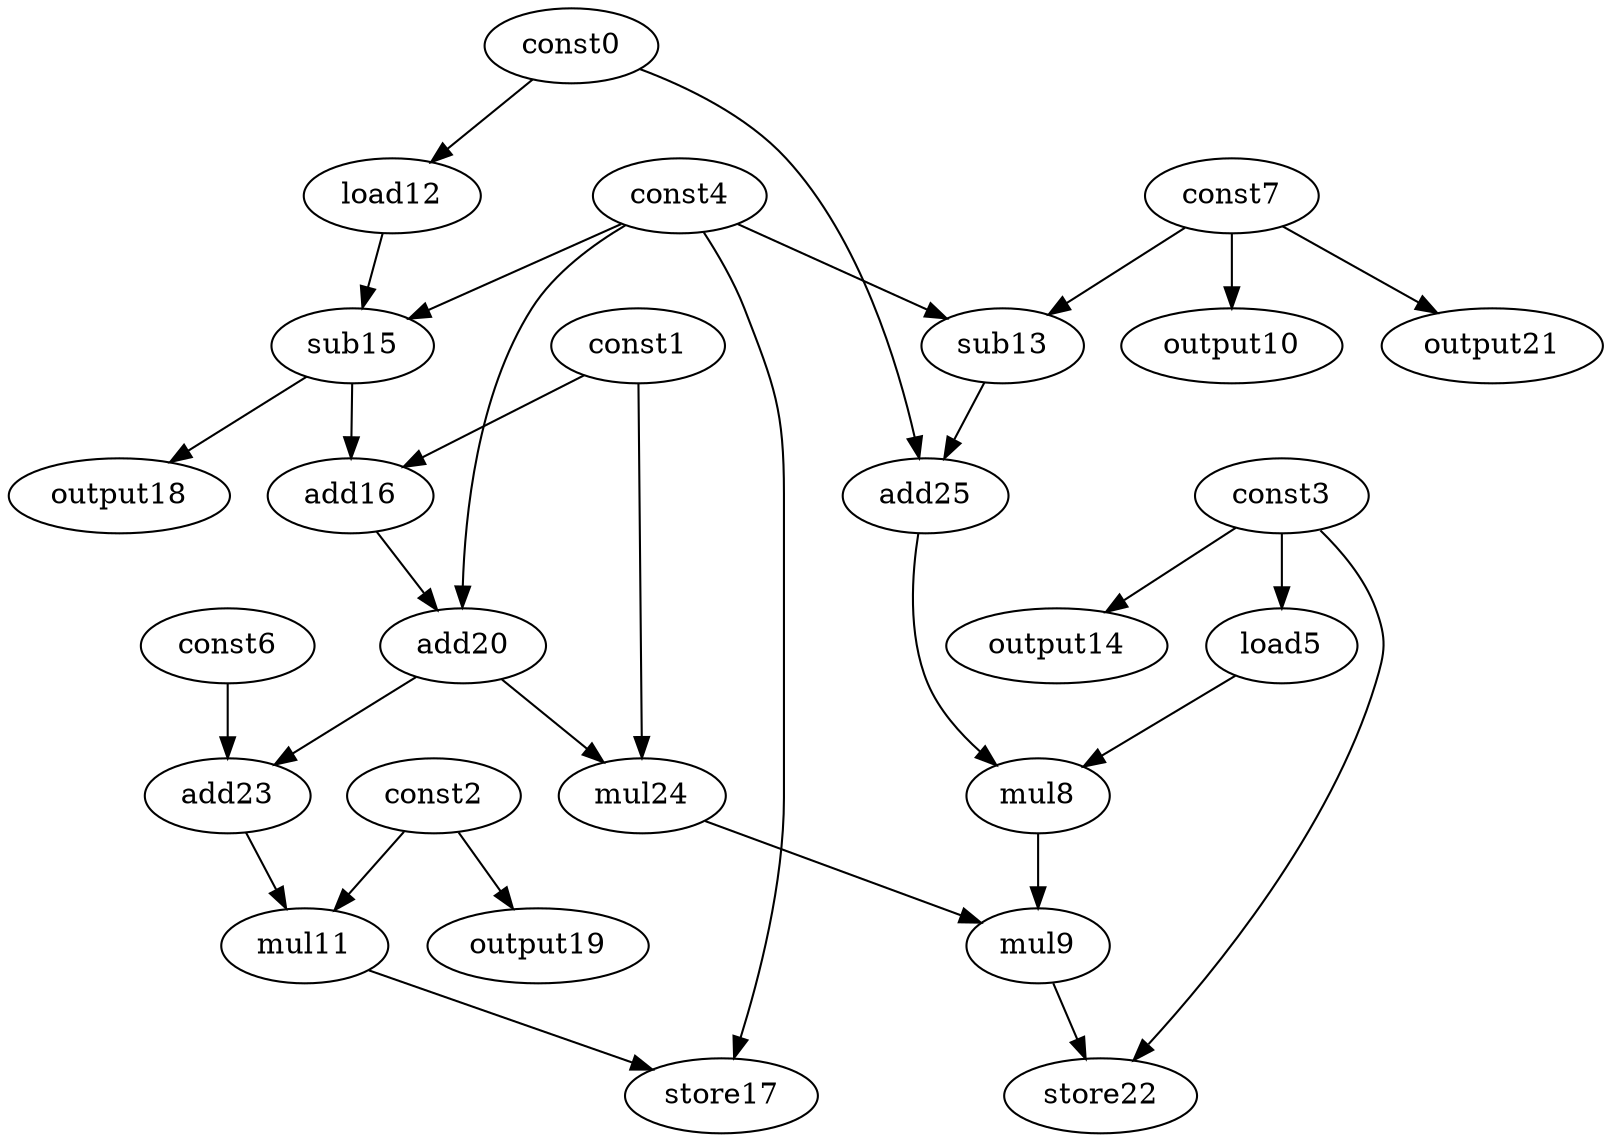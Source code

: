 digraph G { 
const0[opcode=const]; 
const1[opcode=const]; 
const2[opcode=const]; 
const3[opcode=const]; 
const4[opcode=const]; 
load5[opcode=load]; 
const6[opcode=const]; 
const7[opcode=const]; 
mul8[opcode=mul]; 
mul9[opcode=mul]; 
output10[opcode=output]; 
mul11[opcode=mul]; 
load12[opcode=load]; 
sub13[opcode=sub]; 
output14[opcode=output]; 
sub15[opcode=sub]; 
add16[opcode=add]; 
store17[opcode=store]; 
output18[opcode=output]; 
output19[opcode=output]; 
add20[opcode=add]; 
output21[opcode=output]; 
store22[opcode=store]; 
add23[opcode=add]; 
mul24[opcode=mul]; 
add25[opcode=add]; 
const3->load5[operand=0];
const7->output10[operand=0];
const0->load12[operand=0];
const4->sub13[operand=0];
const7->sub13[operand=1];
const3->output14[operand=0];
const2->output19[operand=0];
const7->output21[operand=0];
const4->sub15[operand=0];
load12->sub15[operand=1];
const0->add25[operand=0];
sub13->add25[operand=1];
add25->mul8[operand=0];
load5->mul8[operand=1];
const1->add16[operand=0];
sub15->add16[operand=1];
sub15->output18[operand=0];
add16->add20[operand=0];
const4->add20[operand=1];
add20->add23[operand=0];
const6->add23[operand=1];
const1->mul24[operand=0];
add20->mul24[operand=1];
mul8->mul9[operand=0];
mul24->mul9[operand=1];
const2->mul11[operand=0];
add23->mul11[operand=1];
mul11->store17[operand=0];
const4->store17[operand=1];
mul9->store22[operand=0];
const3->store22[operand=1];
}
